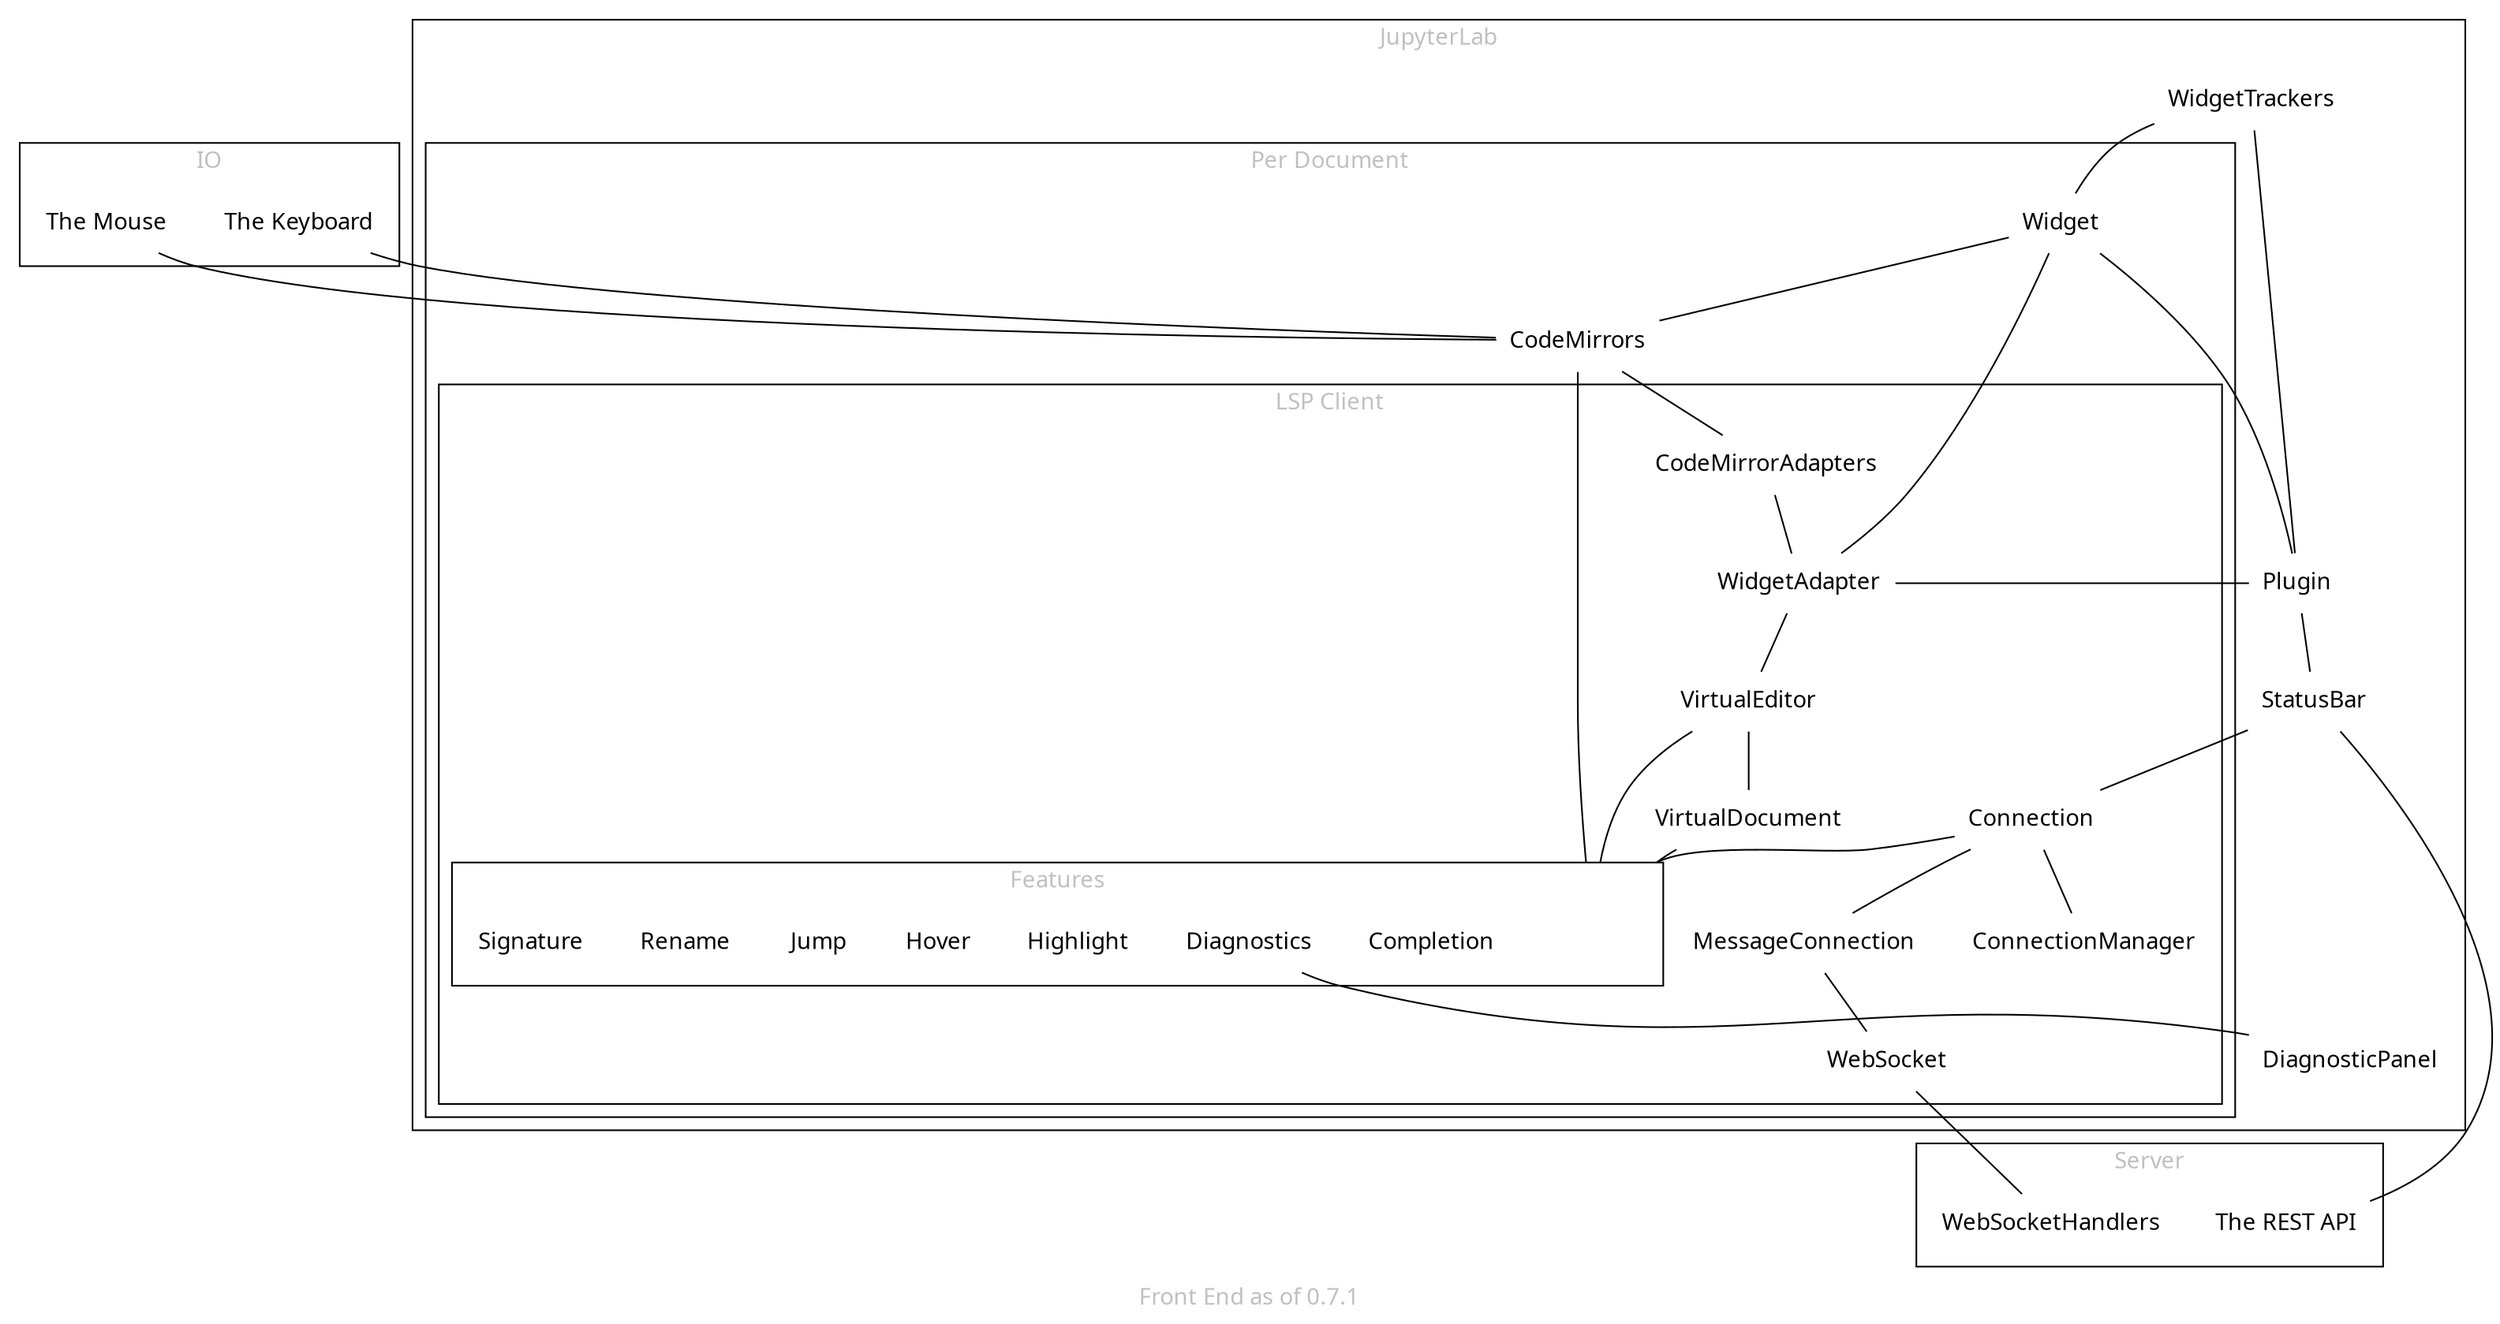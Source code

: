 graph backend {
    label="Front End as of 0.7.1"
    compound=true
    fontname="sans-serif" fontcolor=grey
    node[shape=none fontname="sans-serif"]
    edge[fontname="sans-serif"]
    subgraph cluster_io { label="IO"
        Keyboard[label="The Keyboard"]
        Mouse[label="The Mouse"]
    }
    subgraph cluster_server { label="Server"
        RestAPI[label="The REST API"]
        WebSocketHandlers
    }
    subgraph cluster_lab { label="JupyterLab"
        Plugin
        StatusBar
        WidgetTrackers
        DiagnosticPanel
        subgraph cluster_doc { label="Per Document"
            Widget
            CodeMirrors
            subgraph cluster_doc_lsp { label="LSP Client"
                WebSocket
                ConnectionManager
                Connection
                MessageConnection
                WidgetAdapter
                VirtualEditor
                VirtualDocument
                CodeMirrorAdapters
                subgraph cluster_features { label="Features"
                    Feature[style=invisible]
                    Completion
                    Diagnostics
                    Highlight
                    Hover
                    Jump
                    Rename
                    Signature
                }
            }
        }
    }
    
    {Connection CodeMirrors VirtualDocument VirtualEditor} -- Feature[lhead=cluster_features];
    Diagnostics -- DiagnosticPanel
    Connection -- ConnectionManager
    CodeMirrors -- CodeMirrorAdapters -- WidgetAdapter
    WidgetAdapter -- VirtualEditor -- VirtualDocument
    WidgetTrackers -- {Plugin -- Widget} 
    StatusBar -- Connection
    Widget -- WidgetAdapter -- Plugin -- StatusBar -- RestAPI
    Widget -- CodeMirrors
    Connection -- MessageConnection -- WebSocket -- WebSocketHandlers
    {Keyboard Mouse} -- CodeMirrors
}